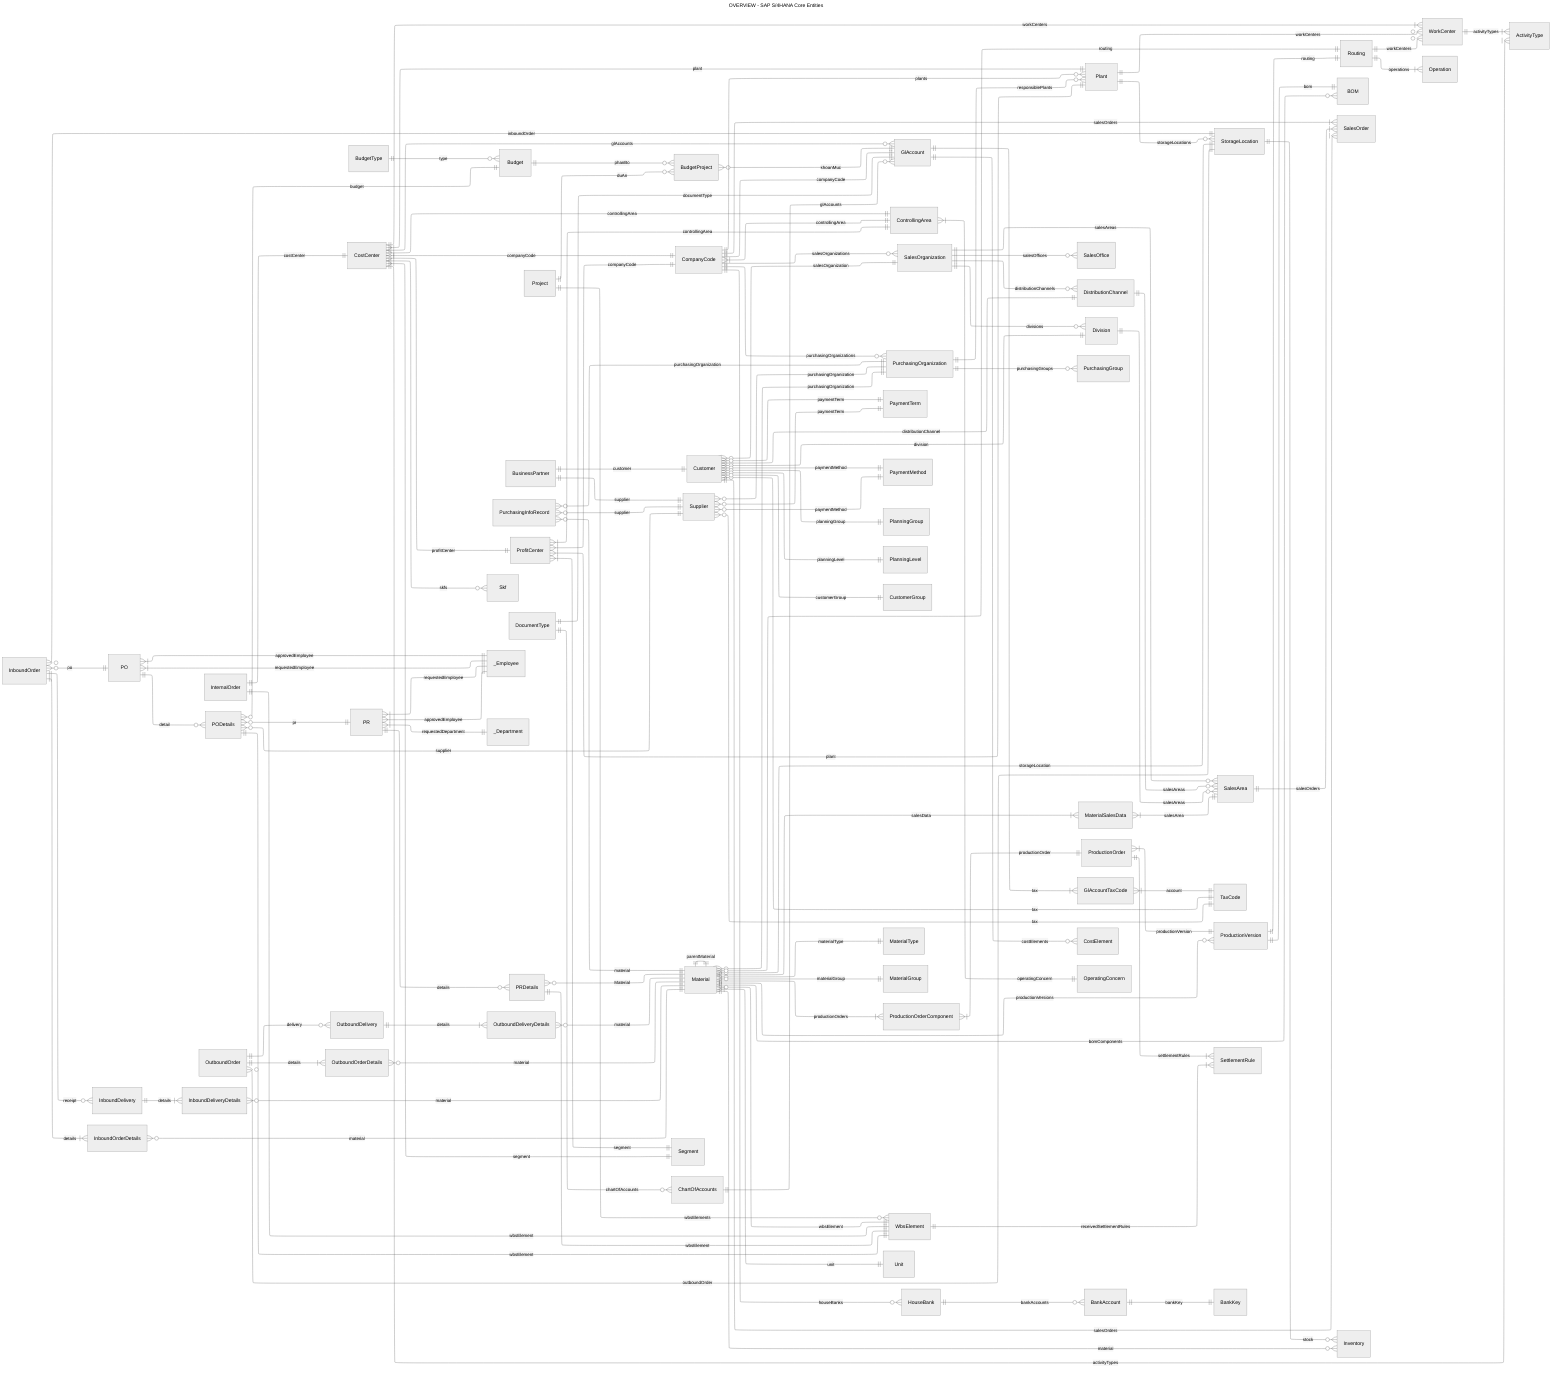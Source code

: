 ---
title: OVERVIEW - SAP S/4HANA Core Entities
config:
  theme: neutral
  layout: elk
---
erDiagram
direction lr
    BudgetType ||--o{ Budget : "type"
    Budget ||--o{ BudgetProject : "phanBo"
    Project ||--o{ BudgetProject : "duAn"
    BudgetProject o{--|| GlAccount : "khoanMuc"


    %% --- Company Structure (FI/CO Foundation) ---
    CompanyCode }|--|| ControllingArea : controllingArea
    CompanyCode ||--o{ Plant : plants
    CompanyCode ||--o{ SalesOrganization : salesOrganizations
    CompanyCode ||--o{ PurchasingOrganization : purchasingOrganizations

    Plant ||--o{ StorageLocation : storageLocations
    Plant ||--o{ WorkCenter : workCenters

    SalesOrganization ||--o{ SalesOffice : salesOffices
    SalesOrganization ||--o{ DistributionChannel : distributionChannels
    SalesOrganization ||--o{ Division : divisions
    SalesOrganization ||--o{ SalesArea : salesAreas

    DistributionChannel ||--o{ SalesArea : salesAreas
    Division ||--o{ SalesArea : salesAreas

    PurchasingOrganization ||--o{ PurchasingGroup : purchasingGroups
    PurchasingOrganization ||--o{ Plant : responsiblePlants

    %% BUSINESS PARTNER
    BusinessPartner ||--|| Customer : customer
    BusinessPartner ||--|| Supplier : supplier

    Customer }o--|| SalesOrganization : salesOrganization
    Customer }o--|| DistributionChannel : distributionChannel
    Customer }o--|| Division : division
    Customer }o--|| PaymentTerm : paymentTerm
    Customer }o--|| PaymentMethod : paymentMethod
    Customer }o--|| TaxCode : tax
    Customer }o--|| PlanningGroup : planningGroup
    Customer }o--|| PlanningLevel : planningLevel
    Customer }o--|| CustomerGroup : customerGroup

    Supplier }o--|| PurchasingOrganization : purchasingOrganization
    Supplier }o--|| PaymentTerm : paymentTerm
    Supplier }o--|| PaymentMethod : paymentMethod
    Supplier }o--|| TaxCode : tax
    %% BUSINESS PARTNER

    PurchasingInfoRecord }o--|| Material : material
    PurchasingInfoRecord }o--|| Supplier : supplier
    PurchasingInfoRecord }o--|| PurchasingOrganization : purchasingOrganization

    %% Material 

    Material }o--|| MaterialType : materialType
    Material }o--|| MaterialGroup : materialGroup
    Material ||--|| Material : parentMaterial
    Material }o--|| StorageLocation : storageLocation
    Material }o--|| PurchasingOrganization : purchasingOrganization
    Material }o--|| Routing : routing
    Material ||--o{ ProductionVersion : productionVersions
    Material ||--|{ ProductionOrderComponent : productionOrders
    Material ||--o{ BOM : bomComponents
    Material ||--|{ MaterialSalesData : salesData
    Material }o--|| WbsElement : wbsElement
    MaterialSalesData }|--|| SalesArea : salesArea

    Material }|--|| Unit: unit
    %% Material 

    %% Production Version 
    ProductionOrderComponent }|--|| ProductionOrder : productionOrder



    ProductionVersion ||--|| Routing : routing
    ProductionVersion ||--|| BOM : bom

    Routing ||--o{ WorkCenter : workCenters

    Routing ||--|{ Operation : operations


    ProductionOrder }|--|| ProductionVersion : productionVersion
    ProductionOrder ||--|{ SettlementRule : settlementRules
    WbsElement ||--|{ SettlementRule : receivedSettlementRules
    %% Production Order

    %% Sale
    SalesArea ||--|{ SalesOrder : salesOrders
    Customer ||--|{ SalesOrder : salesOrders
    CompanyCode ||--|{ SalesOrder : salesOrders
    %% Sale


    %% Financial
    GlAccount ||--|{ GlAccountTaxCode : tax
    GlAccountTaxCode }|--|| TaxCode: account

    ProfitCenter }|--|| Segment : segment
    CostCenter }|--|| Segment : segment

    %% Financial

    ChartOfAccounts ||--o{ GlAccount : glAccounts
    GlAccount ||--|| CompanyCode : companyCode
    GlAccount ||--o{ CostElement : costElements

    CostCenter }|--|| ControllingArea : controllingArea
    CostCenter }|--|| CompanyCode : companyCode
    CostCenter }|--|| Plant : plant
    CostCenter }|--|| ProfitCenter : profitCenter
    CostCenter ||--o{ Skf : skfs
    CostCenter ||--o{ GlAccount : glAccounts
    CostCenter ||--|{ WorkCenter : workCenters
    CostCenter ||--|{ ActivityType : activityTypes
    WorkCenter ||--|{ ActivityType : activityTypes

    ProfitCenter }|--|| ControllingArea : controllingArea
    ProfitCenter }|--|| CompanyCode : companyCode
    ProfitCenter }|--|| Plant : plant

    InternalOrder ||--|| CostCenter : costCenter
    InternalOrder ||--|| WbsElement : wbsElement

    Project ||--o{ WbsElement : wbsElements

    ControllingArea }|--|| OperatingConcern : operatingConcern

    %% --- Bank & Payment Details ---
    HouseBank ||--o{ BankAccount : bankAccounts
    BankAccount ||--|| BankKey : bankKey
    CompanyCode ||--o{ HouseBank : houseBanks

    %% --- Other Common Master Data ---
    GlAccount ||--|| DocumentType : documentType
    DocumentType ||--o{ ChartOfAccounts : chartOfAccounts

    %% PR && PO
    PR }|--|| _Employee: requestedEmployee
    PR }|--|| _Employee: approvedEmployee
    PO }|--|| _Employee: requestedEmployee
    PO }|--|| _Employee: approvedEmployee
    PR }|--|| _Department: requestedDepartment
    PR ||--o{ PRDetails : "details"
    PRDetails }o--|| Material : "Material"
    PRDetails ||--|| WbsElement : "wbsElement"
    PO ||--o{ PODetails : "detail"
    PODetails }o--|| Supplier : "supplier"
    PODetails }o--|| Budget : "budget"
    PODetails }o--|| PR : "pr"
    PODetails ||--|| WbsElement : "wbsElement"

    %% KHO %%
    StorageLocation ||--o{ Inventory : "stock"
    StorageLocation ||--o{ InboundOrder : "inboundOrder"
    StorageLocation ||--o{ OutboundOrder : "outboundOrder"
    Inventory o{--|| Material : "material"
    InboundOrder o{--|| PO : "po"
    InboundOrder ||--o{ InboundDelivery : "receipt"
    OutboundOrder ||--o{ OutboundDelivery : "delivery"
    InboundOrder ||--|{ InboundOrderDetails : "details"
    InboundDelivery ||--|{ InboundDeliveryDetails : "details"
    OutboundOrder ||--|{ OutboundOrderDetails : "details"
    OutboundDelivery ||--|{ OutboundDeliveryDetails : "details"
    InboundOrderDetails o{--|| Material : "material"
    InboundDeliveryDetails o{--|| Material : "material"
    OutboundOrderDetails o{--|| Material : "material"
    OutboundDeliveryDetails o{--|| Material : "material"
    %% KHO %%